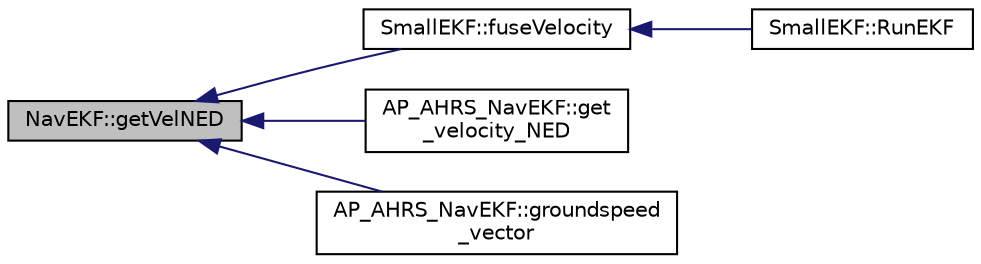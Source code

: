 digraph "NavEKF::getVelNED"
{
 // INTERACTIVE_SVG=YES
  edge [fontname="Helvetica",fontsize="10",labelfontname="Helvetica",labelfontsize="10"];
  node [fontname="Helvetica",fontsize="10",shape=record];
  rankdir="LR";
  Node1 [label="NavEKF::getVelNED",height=0.2,width=0.4,color="black", fillcolor="grey75", style="filled", fontcolor="black"];
  Node1 -> Node2 [dir="back",color="midnightblue",fontsize="10",style="solid",fontname="Helvetica"];
  Node2 [label="SmallEKF::fuseVelocity",height=0.2,width=0.4,color="black", fillcolor="white", style="filled",URL="$classSmallEKF.html#a874dcc56946ec2da09aa12b73e8bd970"];
  Node2 -> Node3 [dir="back",color="midnightblue",fontsize="10",style="solid",fontname="Helvetica"];
  Node3 [label="SmallEKF::RunEKF",height=0.2,width=0.4,color="black", fillcolor="white", style="filled",URL="$classSmallEKF.html#a2085035fbcf013282be948f977080cf9"];
  Node1 -> Node4 [dir="back",color="midnightblue",fontsize="10",style="solid",fontname="Helvetica"];
  Node4 [label="AP_AHRS_NavEKF::get\l_velocity_NED",height=0.2,width=0.4,color="black", fillcolor="white", style="filled",URL="$classAP__AHRS__NavEKF.html#ae1eae19bbc5451d379dfaa80bc030e9b"];
  Node1 -> Node5 [dir="back",color="midnightblue",fontsize="10",style="solid",fontname="Helvetica"];
  Node5 [label="AP_AHRS_NavEKF::groundspeed\l_vector",height=0.2,width=0.4,color="black", fillcolor="white", style="filled",URL="$classAP__AHRS__NavEKF.html#a01abc245c4c614e1cd3e6ef622621ae7"];
}
